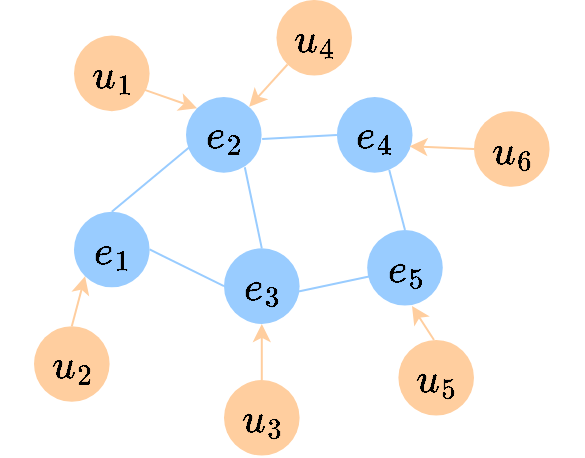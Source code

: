 <mxfile version="26.2.14">
  <diagram name="第 1 页" id="JoeD6NzNSS_i4DSreLfH">
    <mxGraphModel dx="1175" dy="462" grid="1" gridSize="10" guides="1" tooltips="1" connect="1" arrows="1" fold="1" page="1" pageScale="1" pageWidth="428" pageHeight="350" math="1" shadow="0">
      <root>
        <mxCell id="0" />
        <mxCell id="1" parent="0" />
        <mxCell id="2C756ZhiDrafyLP1WScV-2" value="" style="group" vertex="1" connectable="0" parent="1">
          <mxGeometry x="100.002" y="60" width="257.798" height="227.806" as="geometry" />
        </mxCell>
        <mxCell id="GH1kzZb3Gu5YwuAaE8iT-1" value="&lt;font color=&quot;#000000&quot; style=&quot;font-size: 20px;&quot; face=&quot;Times New Roman&quot;&gt;&lt;b style=&quot;&quot;&gt;$$e_1$$&lt;/b&gt;&lt;/font&gt;" style="ellipse;whiteSpace=wrap;html=1;aspect=fixed;fillColor=#99CCFF;strokeColor=none;fontColor=#ffffff;" parent="2C756ZhiDrafyLP1WScV-2" vertex="1">
          <mxGeometry x="19.998" y="105.834" width="37.805" height="37.805" as="geometry" />
        </mxCell>
        <mxCell id="GH1kzZb3Gu5YwuAaE8iT-2" value="&lt;font color=&quot;#000000&quot; style=&quot;font-size: 20px;&quot; face=&quot;Times New Roman&quot;&gt;&lt;b style=&quot;&quot;&gt;$$e_4$$&lt;/b&gt;&lt;/font&gt;" style="ellipse;whiteSpace=wrap;html=1;aspect=fixed;fillColor=#99CCFF;strokeColor=none;fontColor=#ffffff;" parent="2C756ZhiDrafyLP1WScV-2" vertex="1">
          <mxGeometry x="151.463" y="48.563" width="37.805" height="37.805" as="geometry" />
        </mxCell>
        <mxCell id="GH1kzZb3Gu5YwuAaE8iT-3" value="&lt;font color=&quot;#000000&quot; style=&quot;font-size: 20px;&quot; face=&quot;Times New Roman&quot;&gt;&lt;b style=&quot;&quot;&gt;$$e_3$$&lt;/b&gt;&lt;/font&gt;" style="ellipse;whiteSpace=wrap;html=1;aspect=fixed;fillColor=#99CCFF;strokeColor=none;fontColor=#ffffff;" parent="2C756ZhiDrafyLP1WScV-2" vertex="1">
          <mxGeometry x="94.996" y="124.166" width="37.805" height="37.805" as="geometry" />
        </mxCell>
        <mxCell id="GH1kzZb3Gu5YwuAaE8iT-4" value="&lt;font color=&quot;#000000&quot; style=&quot;font-size: 20px;&quot; face=&quot;Times New Roman&quot;&gt;&lt;b style=&quot;&quot;&gt;$$e_5$$&lt;/b&gt;&lt;/font&gt;" style="ellipse;whiteSpace=wrap;html=1;aspect=fixed;fillColor=#99CCFF;strokeColor=none;fontColor=#ffffff;" parent="2C756ZhiDrafyLP1WScV-2" vertex="1">
          <mxGeometry x="166.581" y="115.003" width="37.805" height="37.805" as="geometry" />
        </mxCell>
        <mxCell id="GH1kzZb3Gu5YwuAaE8iT-5" value="&lt;font color=&quot;#000000&quot; style=&quot;font-size: 20px;&quot; face=&quot;Times New Roman&quot;&gt;&lt;b style=&quot;&quot;&gt;$$e_2$$&lt;/b&gt;&lt;/font&gt;" style="ellipse;whiteSpace=wrap;html=1;aspect=fixed;fillColor=#99CCFF;strokeColor=none;fontColor=#ffffff;" parent="2C756ZhiDrafyLP1WScV-2" vertex="1">
          <mxGeometry x="75.998" y="48.559" width="37.805" height="37.805" as="geometry" />
        </mxCell>
        <mxCell id="GH1kzZb3Gu5YwuAaE8iT-7" value="&lt;font color=&quot;#000000&quot; style=&quot;font-size: 20px;&quot; face=&quot;Times New Roman&quot;&gt;&lt;b style=&quot;&quot;&gt;$$u_2$$&lt;/b&gt;&lt;/font&gt;" style="ellipse;whiteSpace=wrap;html=1;aspect=fixed;fillColor=#FFCE9F;strokeColor=none;fontColor=#ffffff;" parent="2C756ZhiDrafyLP1WScV-2" vertex="1">
          <mxGeometry y="163.102" width="37.805" height="37.805" as="geometry" />
        </mxCell>
        <mxCell id="GH1kzZb3Gu5YwuAaE8iT-8" value="" style="endArrow=none;html=1;rounded=0;entryX=0;entryY=0.5;entryDx=0;entryDy=0;strokeColor=#99CCFF;exitX=1.007;exitY=0.553;exitDx=0;exitDy=0;exitPerimeter=0;" parent="2C756ZhiDrafyLP1WScV-2" source="GH1kzZb3Gu5YwuAaE8iT-5" target="GH1kzZb3Gu5YwuAaE8iT-2" edge="1">
          <mxGeometry width="50" height="50" relative="1" as="geometry">
            <mxPoint x="83.413" y="37.273" as="sourcePoint" />
            <mxPoint x="121.218" y="-3.636" as="targetPoint" />
          </mxGeometry>
        </mxCell>
        <mxCell id="GH1kzZb3Gu5YwuAaE8iT-9" value="" style="endArrow=none;html=1;rounded=0;entryX=0.778;entryY=0.927;entryDx=0;entryDy=0;strokeColor=#99CCFF;exitX=0.5;exitY=0;exitDx=0;exitDy=0;entryPerimeter=0;" parent="2C756ZhiDrafyLP1WScV-2" source="GH1kzZb3Gu5YwuAaE8iT-3" target="GH1kzZb3Gu5YwuAaE8iT-5" edge="1">
          <mxGeometry width="50" height="50" relative="1" as="geometry">
            <mxPoint x="128.022" y="142.818" as="sourcePoint" />
            <mxPoint x="211.193" y="156.727" as="targetPoint" />
          </mxGeometry>
        </mxCell>
        <mxCell id="GH1kzZb3Gu5YwuAaE8iT-10" value="" style="endArrow=none;html=1;rounded=0;entryX=0.5;entryY=0;entryDx=0;entryDy=0;strokeColor=#99CCFF;exitX=0.692;exitY=0.965;exitDx=0;exitDy=0;exitPerimeter=0;" parent="2C756ZhiDrafyLP1WScV-2" source="GH1kzZb3Gu5YwuAaE8iT-2" target="GH1kzZb3Gu5YwuAaE8iT-4" edge="1">
          <mxGeometry width="50" height="50" relative="1" as="geometry">
            <mxPoint x="202.876" y="65.091" as="sourcePoint" />
            <mxPoint x="286.047" y="79" as="targetPoint" />
          </mxGeometry>
        </mxCell>
        <mxCell id="GH1kzZb3Gu5YwuAaE8iT-11" value="" style="endArrow=none;html=1;rounded=0;entryX=0.04;entryY=0.667;entryDx=0;entryDy=0;strokeColor=#99CCFF;exitX=0.5;exitY=0;exitDx=0;exitDy=0;entryPerimeter=0;" parent="2C756ZhiDrafyLP1WScV-2" target="GH1kzZb3Gu5YwuAaE8iT-5" edge="1" source="GH1kzZb3Gu5YwuAaE8iT-1">
          <mxGeometry width="50" height="50" relative="1" as="geometry">
            <mxPoint x="4.779" y="97" as="sourcePoint" />
            <mxPoint x="62.242" y="32.364" as="targetPoint" />
          </mxGeometry>
        </mxCell>
        <mxCell id="GH1kzZb3Gu5YwuAaE8iT-12" value="" style="endArrow=none;html=1;rounded=0;entryX=0;entryY=0.5;entryDx=0;entryDy=0;strokeColor=#99CCFF;exitX=1;exitY=0.5;exitDx=0;exitDy=0;" parent="2C756ZhiDrafyLP1WScV-2" source="GH1kzZb3Gu5YwuAaE8iT-1" target="GH1kzZb3Gu5YwuAaE8iT-3" edge="1">
          <mxGeometry width="50" height="50" relative="1" as="geometry">
            <mxPoint x="109.12" y="131.364" as="sourcePoint" />
            <mxPoint x="166.583" y="66.727" as="targetPoint" />
          </mxGeometry>
        </mxCell>
        <mxCell id="GH1kzZb3Gu5YwuAaE8iT-13" value="" style="endArrow=none;html=1;rounded=0;entryX=0.041;entryY=0.612;entryDx=0;entryDy=0;strokeColor=#99CCFF;exitX=0.969;exitY=0.574;exitDx=0;exitDy=0;exitPerimeter=0;entryPerimeter=0;" parent="2C756ZhiDrafyLP1WScV-2" source="GH1kzZb3Gu5YwuAaE8iT-3" target="GH1kzZb3Gu5YwuAaE8iT-4" edge="1">
          <mxGeometry width="50" height="50" relative="1" as="geometry">
            <mxPoint x="143.9" y="168.182" as="sourcePoint" />
            <mxPoint x="186.242" y="119.091" as="targetPoint" />
          </mxGeometry>
        </mxCell>
        <mxCell id="GH1kzZb3Gu5YwuAaE8iT-14" value="&lt;font color=&quot;#000000&quot; style=&quot;font-size: 20px;&quot; face=&quot;Times New Roman&quot;&gt;&lt;b style=&quot;&quot;&gt;$$u_6$$&lt;/b&gt;&lt;/font&gt;" style="ellipse;whiteSpace=wrap;html=1;aspect=fixed;fillColor=#FFCE9F;strokeColor=none;fontColor=#ffffff;" parent="2C756ZhiDrafyLP1WScV-2" vertex="1">
          <mxGeometry x="219.993" y="55.614" width="37.805" height="37.805" as="geometry" />
        </mxCell>
        <mxCell id="GH1kzZb3Gu5YwuAaE8iT-15" value="&lt;font color=&quot;#000000&quot; style=&quot;font-size: 20px;&quot; face=&quot;Times New Roman&quot;&gt;&lt;b style=&quot;&quot;&gt;$$u_4$$&lt;/b&gt;&lt;/font&gt;" style="ellipse;whiteSpace=wrap;html=1;aspect=fixed;fillColor=#FFCE9F;strokeColor=none;fontColor=#ffffff;" parent="2C756ZhiDrafyLP1WScV-2" vertex="1">
          <mxGeometry x="121.217" width="37.805" height="37.805" as="geometry" />
        </mxCell>
        <mxCell id="GH1kzZb3Gu5YwuAaE8iT-17" value="&lt;font color=&quot;#000000&quot; style=&quot;font-size: 20px;&quot; face=&quot;Times New Roman&quot;&gt;&lt;b style=&quot;&quot;&gt;$$u_3$$&lt;/b&gt;&lt;/font&gt;" style="ellipse;whiteSpace=wrap;html=1;aspect=fixed;fillColor=#FFCE9F;strokeColor=none;fontColor=#ffffff;" parent="2C756ZhiDrafyLP1WScV-2" vertex="1">
          <mxGeometry x="94.993" y="190.001" width="37.805" height="37.805" as="geometry" />
        </mxCell>
        <mxCell id="GH1kzZb3Gu5YwuAaE8iT-18" value="&lt;font color=&quot;#000000&quot; style=&quot;font-size: 20px;&quot; face=&quot;Times New Roman&quot;&gt;&lt;b style=&quot;&quot;&gt;$$u_5$$&lt;/b&gt;&lt;/font&gt;" style="ellipse;whiteSpace=wrap;html=1;aspect=fixed;fillColor=#FFCE9F;strokeColor=none;fontColor=#ffffff;" parent="2C756ZhiDrafyLP1WScV-2" vertex="1">
          <mxGeometry x="182.188" y="169.999" width="37.805" height="37.805" as="geometry" />
        </mxCell>
        <mxCell id="GH1kzZb3Gu5YwuAaE8iT-19" value="" style="endArrow=classic;html=1;rounded=0;entryX=0;entryY=0;entryDx=0;entryDy=0;strokeColor=#FFCE9F;exitX=0.926;exitY=0.714;exitDx=0;exitDy=0;exitPerimeter=0;" parent="2C756ZhiDrafyLP1WScV-2" target="GH1kzZb3Gu5YwuAaE8iT-5" edge="1" source="GH1kzZb3Gu5YwuAaE8iT-16">
          <mxGeometry width="50" height="50" relative="1" as="geometry">
            <mxPoint x="39.998" y="40" as="sourcePoint" />
            <mxPoint x="70.884" y="55.611" as="targetPoint" />
          </mxGeometry>
        </mxCell>
        <mxCell id="GH1kzZb3Gu5YwuAaE8iT-20" value="" style="endArrow=classic;html=1;rounded=0;strokeColor=#FFCE9F;exitX=0;exitY=1;exitDx=0;exitDy=0;" parent="2C756ZhiDrafyLP1WScV-2" source="GH1kzZb3Gu5YwuAaE8iT-15" target="GH1kzZb3Gu5YwuAaE8iT-5" edge="1">
          <mxGeometry width="50" height="50" relative="1" as="geometry">
            <mxPoint x="133.315" y="20.091" as="sourcePoint" />
            <mxPoint x="140.876" y="37.273" as="targetPoint" />
          </mxGeometry>
        </mxCell>
        <mxCell id="GH1kzZb3Gu5YwuAaE8iT-21" value="" style="endArrow=classic;html=1;rounded=0;entryX=0.5;entryY=1;entryDx=0;entryDy=0;strokeColor=#FFCE9F;exitX=0.5;exitY=0;exitDx=0;exitDy=0;" parent="2C756ZhiDrafyLP1WScV-2" target="GH1kzZb3Gu5YwuAaE8iT-3" edge="1" source="GH1kzZb3Gu5YwuAaE8iT-17">
          <mxGeometry width="50" height="50" relative="1" as="geometry">
            <mxPoint x="115.169" y="214.818" as="sourcePoint" />
            <mxPoint x="152.974" y="224.636" as="targetPoint" />
          </mxGeometry>
        </mxCell>
        <mxCell id="GH1kzZb3Gu5YwuAaE8iT-22" value="" style="endArrow=classic;html=1;rounded=0;entryX=0;entryY=1;entryDx=0;entryDy=0;strokeColor=#FFCE9F;exitX=0.5;exitY=0;exitDx=0;exitDy=0;" parent="2C756ZhiDrafyLP1WScV-2" source="GH1kzZb3Gu5YwuAaE8iT-7" target="GH1kzZb3Gu5YwuAaE8iT-1" edge="1">
          <mxGeometry width="50" height="50" relative="1" as="geometry">
            <mxPoint x="22.925" y="182.909" as="sourcePoint" />
            <mxPoint x="60.73" y="192.727" as="targetPoint" />
          </mxGeometry>
        </mxCell>
        <mxCell id="GH1kzZb3Gu5YwuAaE8iT-24" value="" style="endArrow=classic;html=1;rounded=0;strokeColor=#FFCE9F;" parent="2C756ZhiDrafyLP1WScV-2" edge="1">
          <mxGeometry width="50" height="50" relative="1" as="geometry">
            <mxPoint x="199.998" y="170" as="sourcePoint" />
            <mxPoint x="188.998" y="153" as="targetPoint" />
          </mxGeometry>
        </mxCell>
        <mxCell id="GH1kzZb3Gu5YwuAaE8iT-25" value="" style="endArrow=classic;html=1;rounded=0;entryX=0.959;entryY=0.65;entryDx=0;entryDy=0;strokeColor=#FFCE9F;entryPerimeter=0;exitX=0;exitY=0.5;exitDx=0;exitDy=0;" parent="2C756ZhiDrafyLP1WScV-2" source="GH1kzZb3Gu5YwuAaE8iT-14" target="GH1kzZb3Gu5YwuAaE8iT-2" edge="1">
          <mxGeometry width="50" height="50" relative="1" as="geometry">
            <mxPoint x="249.754" y="78.182" as="sourcePoint" />
            <mxPoint x="259.583" y="47.909" as="targetPoint" />
          </mxGeometry>
        </mxCell>
        <mxCell id="GH1kzZb3Gu5YwuAaE8iT-16" value="&lt;font color=&quot;#000000&quot; style=&quot;font-size: 20px;&quot; face=&quot;Times New Roman&quot;&gt;&lt;b style=&quot;&quot;&gt;$$u_1$$&lt;/b&gt;&lt;/font&gt;" style="ellipse;whiteSpace=wrap;html=1;aspect=fixed;fillColor=#FFCE9F;strokeColor=none;fontColor=#ffffff;" parent="2C756ZhiDrafyLP1WScV-2" vertex="1">
          <mxGeometry x="19.998" y="17.805" width="37.805" height="37.805" as="geometry" />
        </mxCell>
      </root>
    </mxGraphModel>
  </diagram>
</mxfile>
